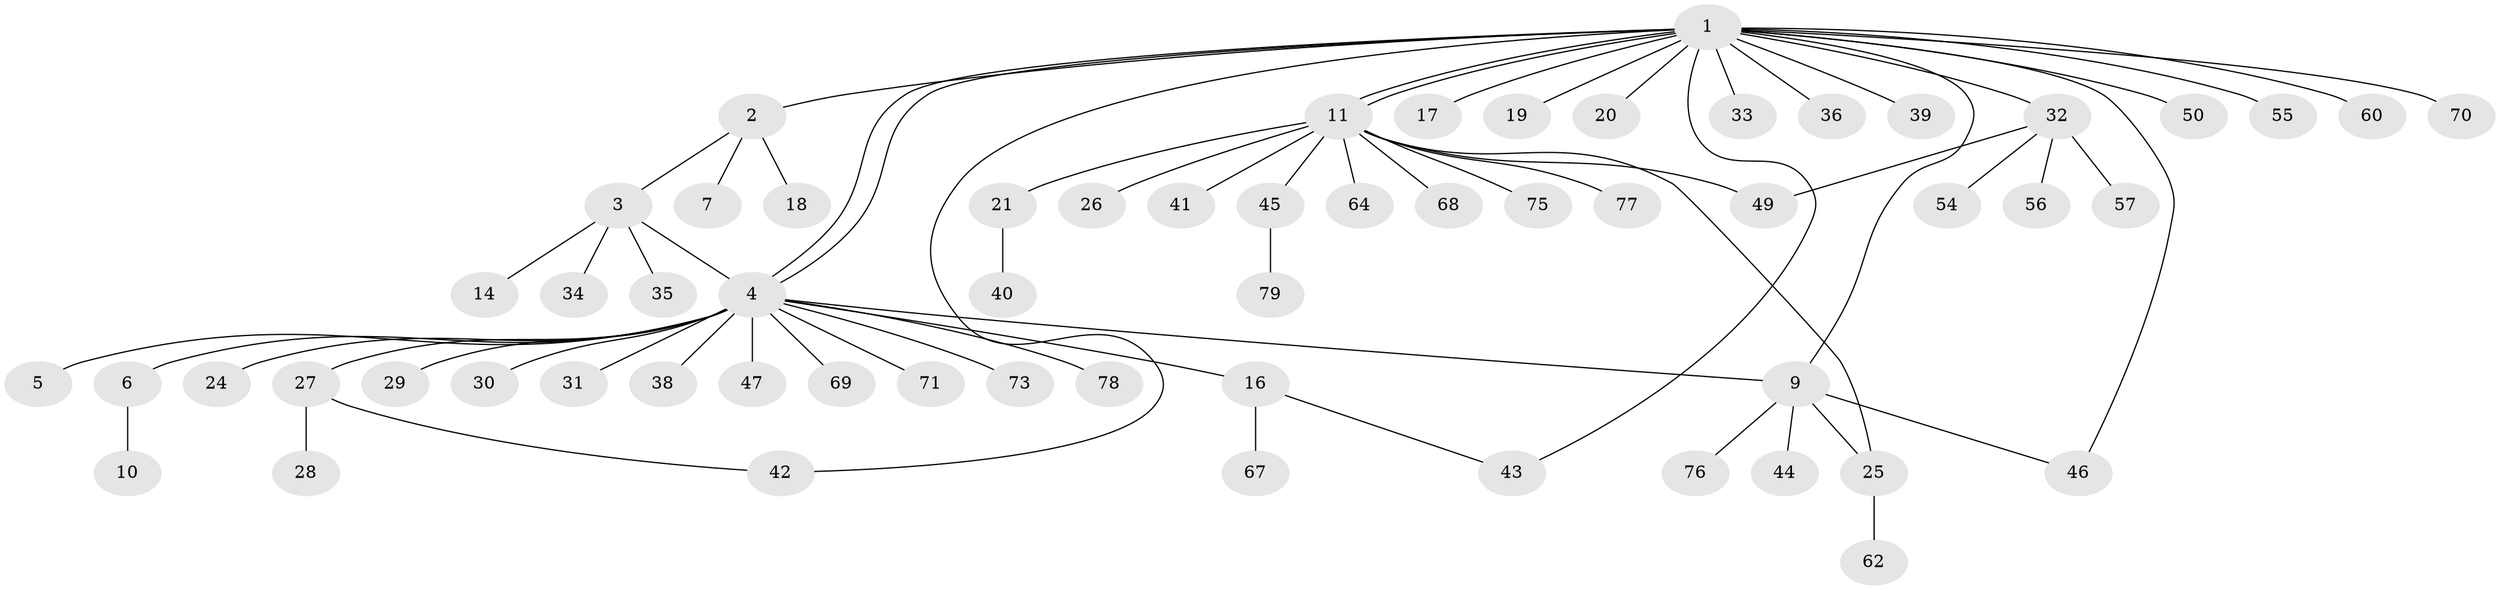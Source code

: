 // original degree distribution, {13: 0.0125, 5: 0.025, 4: 0.0375, 17: 0.0125, 1: 0.625, 3: 0.1, 2: 0.15, 11: 0.0125, 9: 0.0125, 6: 0.0125}
// Generated by graph-tools (version 1.1) at 2025/11/02/27/25 16:11:14]
// undirected, 60 vertices, 68 edges
graph export_dot {
graph [start="1"]
  node [color=gray90,style=filled];
  1 [super="+13"];
  2 [super="+59"];
  3 [super="+12"];
  4 [super="+23"];
  5;
  6 [super="+8"];
  7;
  9 [super="+22"];
  10 [super="+48"];
  11 [super="+15"];
  14;
  16 [super="+37"];
  17;
  18;
  19;
  20;
  21;
  24 [super="+80"];
  25 [super="+66"];
  26;
  27 [super="+72"];
  28;
  29 [super="+51"];
  30;
  31;
  32 [super="+52"];
  33 [super="+63"];
  34 [super="+61"];
  35;
  36;
  38 [super="+65"];
  39;
  40 [super="+53"];
  41;
  42;
  43 [super="+74"];
  44;
  45 [super="+58"];
  46;
  47;
  49;
  50;
  54;
  55;
  56;
  57;
  60;
  62;
  64;
  67;
  68;
  69;
  70;
  71;
  73;
  75;
  76;
  77;
  78;
  79;
  1 -- 2;
  1 -- 4;
  1 -- 4;
  1 -- 11;
  1 -- 11;
  1 -- 19;
  1 -- 32;
  1 -- 33;
  1 -- 36;
  1 -- 42;
  1 -- 60;
  1 -- 70;
  1 -- 39;
  1 -- 9;
  1 -- 43;
  1 -- 46;
  1 -- 17;
  1 -- 50;
  1 -- 20;
  1 -- 55;
  2 -- 3;
  2 -- 7;
  2 -- 18;
  3 -- 4;
  3 -- 34;
  3 -- 35;
  3 -- 14;
  4 -- 5;
  4 -- 6;
  4 -- 9;
  4 -- 16;
  4 -- 29;
  4 -- 30;
  4 -- 31;
  4 -- 38;
  4 -- 47;
  4 -- 69;
  4 -- 71;
  4 -- 73;
  4 -- 78;
  4 -- 24;
  4 -- 27;
  6 -- 10;
  9 -- 25;
  9 -- 46;
  9 -- 44;
  9 -- 76;
  11 -- 21;
  11 -- 26;
  11 -- 41;
  11 -- 45;
  11 -- 64;
  11 -- 68;
  11 -- 75;
  11 -- 77;
  11 -- 25;
  11 -- 49;
  16 -- 43;
  16 -- 67;
  21 -- 40;
  25 -- 62;
  27 -- 28;
  27 -- 42;
  32 -- 49;
  32 -- 54;
  32 -- 56;
  32 -- 57;
  45 -- 79;
}
